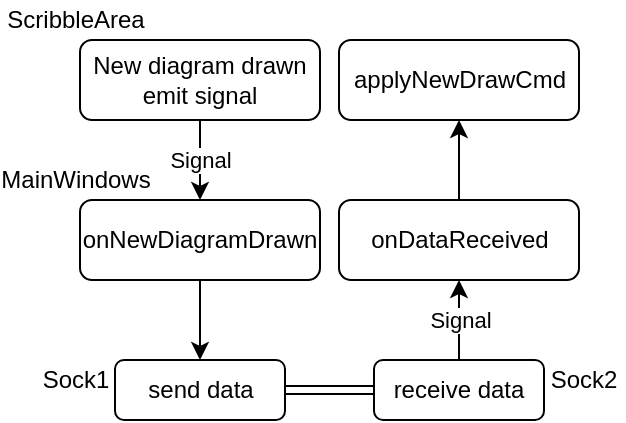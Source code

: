 <mxfile version="13.0.1" type="device"><diagram id="C5RBs43oDa-KdzZeNtuy" name="Page-1"><mxGraphModel dx="649" dy="366" grid="1" gridSize="10" guides="1" tooltips="1" connect="1" arrows="1" fold="1" page="1" pageScale="1" pageWidth="827" pageHeight="1169" math="0" shadow="0"><root><mxCell id="WIyWlLk6GJQsqaUBKTNV-0"/><mxCell id="WIyWlLk6GJQsqaUBKTNV-1" parent="WIyWlLk6GJQsqaUBKTNV-0"/><mxCell id="6pXsPezEVNhM_YvlvE0Z-1" value="Signal" style="edgeStyle=orthogonalEdgeStyle;rounded=0;orthogonalLoop=1;jettySize=auto;html=1;" edge="1" parent="WIyWlLk6GJQsqaUBKTNV-1" source="WIyWlLk6GJQsqaUBKTNV-3" target="6pXsPezEVNhM_YvlvE0Z-0"><mxGeometry relative="1" as="geometry"/></mxCell><mxCell id="WIyWlLk6GJQsqaUBKTNV-3" value="&lt;div&gt;New diagram drawn&lt;/div&gt;&lt;div&gt;emit signal&lt;br&gt;&lt;/div&gt;" style="rounded=1;whiteSpace=wrap;html=1;fontSize=12;glass=0;strokeWidth=1;shadow=0;" parent="WIyWlLk6GJQsqaUBKTNV-1" vertex="1"><mxGeometry x="160" y="80" width="120" height="40" as="geometry"/></mxCell><mxCell id="6pXsPezEVNhM_YvlvE0Z-22" value="" style="edgeStyle=orthogonalEdgeStyle;rounded=0;orthogonalLoop=1;jettySize=auto;html=1;strokeColor=#000000;" edge="1" parent="WIyWlLk6GJQsqaUBKTNV-1" source="6pXsPezEVNhM_YvlvE0Z-16" target="6pXsPezEVNhM_YvlvE0Z-21"><mxGeometry relative="1" as="geometry"/></mxCell><mxCell id="6pXsPezEVNhM_YvlvE0Z-16" value="onDataReceived" style="rounded=1;whiteSpace=wrap;html=1;fontSize=12;glass=0;strokeWidth=1;shadow=0;" vertex="1" parent="WIyWlLk6GJQsqaUBKTNV-1"><mxGeometry x="289.5" y="160" width="120" height="40" as="geometry"/></mxCell><mxCell id="6pXsPezEVNhM_YvlvE0Z-21" value="applyNewDrawCmd" style="rounded=1;whiteSpace=wrap;html=1;fontSize=12;glass=0;strokeWidth=1;shadow=0;" vertex="1" parent="WIyWlLk6GJQsqaUBKTNV-1"><mxGeometry x="289.5" y="80" width="120" height="40" as="geometry"/></mxCell><mxCell id="6pXsPezEVNhM_YvlvE0Z-3" value="" style="edgeStyle=orthogonalEdgeStyle;rounded=0;orthogonalLoop=1;jettySize=auto;html=1;" edge="1" parent="WIyWlLk6GJQsqaUBKTNV-1" source="6pXsPezEVNhM_YvlvE0Z-0" target="6pXsPezEVNhM_YvlvE0Z-2"><mxGeometry relative="1" as="geometry"/></mxCell><mxCell id="6pXsPezEVNhM_YvlvE0Z-0" value="onNewDiagramDrawn" style="rounded=1;whiteSpace=wrap;html=1;fontSize=12;glass=0;strokeWidth=1;shadow=0;" vertex="1" parent="WIyWlLk6GJQsqaUBKTNV-1"><mxGeometry x="160" y="160" width="120" height="40" as="geometry"/></mxCell><mxCell id="6pXsPezEVNhM_YvlvE0Z-2" value="send data" style="rounded=1;whiteSpace=wrap;html=1;fontSize=12;glass=0;strokeWidth=1;shadow=0;fillColor=none;" vertex="1" parent="WIyWlLk6GJQsqaUBKTNV-1"><mxGeometry x="177.5" y="240" width="85" height="30" as="geometry"/></mxCell><mxCell id="6pXsPezEVNhM_YvlvE0Z-20" value="Signal" style="edgeStyle=orthogonalEdgeStyle;rounded=0;orthogonalLoop=1;jettySize=auto;html=1;exitX=0.5;exitY=0;exitDx=0;exitDy=0;entryX=0.5;entryY=1;entryDx=0;entryDy=0;strokeColor=#000000;" edge="1" parent="WIyWlLk6GJQsqaUBKTNV-1" source="6pXsPezEVNhM_YvlvE0Z-9" target="6pXsPezEVNhM_YvlvE0Z-16"><mxGeometry relative="1" as="geometry"/></mxCell><mxCell id="6pXsPezEVNhM_YvlvE0Z-9" value="receive data" style="rounded=1;whiteSpace=wrap;html=1;fontSize=12;glass=0;strokeWidth=1;shadow=0;fillColor=none;" vertex="1" parent="WIyWlLk6GJQsqaUBKTNV-1"><mxGeometry x="307" y="240" width="85" height="30" as="geometry"/></mxCell><mxCell id="6pXsPezEVNhM_YvlvE0Z-10" value="" style="edgeStyle=orthogonalEdgeStyle;shape=link;rounded=0;orthogonalLoop=1;jettySize=auto;html=1;" edge="1" parent="WIyWlLk6GJQsqaUBKTNV-1" source="6pXsPezEVNhM_YvlvE0Z-2" target="6pXsPezEVNhM_YvlvE0Z-9"><mxGeometry relative="1" as="geometry"/></mxCell><mxCell id="6pXsPezEVNhM_YvlvE0Z-14" value="Sock1" style="text;html=1;strokeColor=none;fillColor=none;align=center;verticalAlign=middle;whiteSpace=wrap;rounded=0;" vertex="1" parent="WIyWlLk6GJQsqaUBKTNV-1"><mxGeometry x="137.5" y="240" width="40" height="20" as="geometry"/></mxCell><mxCell id="6pXsPezEVNhM_YvlvE0Z-15" value="Sock2" style="text;html=1;strokeColor=none;fillColor=none;align=center;verticalAlign=middle;whiteSpace=wrap;rounded=0;" vertex="1" parent="WIyWlLk6GJQsqaUBKTNV-1"><mxGeometry x="392" y="240" width="40" height="20" as="geometry"/></mxCell><mxCell id="6pXsPezEVNhM_YvlvE0Z-23" value="MainWindows" style="text;html=1;strokeColor=none;fillColor=none;align=center;verticalAlign=middle;whiteSpace=wrap;rounded=0;" vertex="1" parent="WIyWlLk6GJQsqaUBKTNV-1"><mxGeometry x="137.5" y="140" width="40" height="20" as="geometry"/></mxCell><mxCell id="6pXsPezEVNhM_YvlvE0Z-24" value="ScribbleArea" style="text;html=1;strokeColor=none;fillColor=none;align=center;verticalAlign=middle;whiteSpace=wrap;rounded=0;" vertex="1" parent="WIyWlLk6GJQsqaUBKTNV-1"><mxGeometry x="137.5" y="60" width="40" height="20" as="geometry"/></mxCell></root></mxGraphModel></diagram></mxfile>